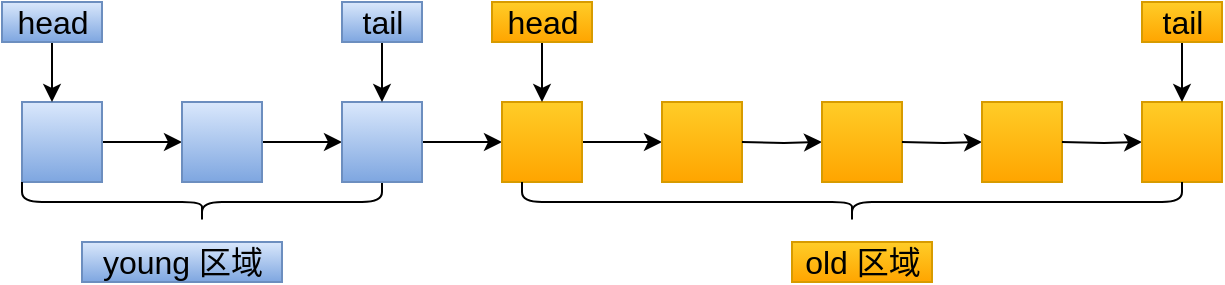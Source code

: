<mxfile version="17.2.1" type="github">
  <diagram id="JSQdWHfdcjKl3oOB47ni" name="Page-1">
    <mxGraphModel dx="1185" dy="688" grid="1" gridSize="10" guides="1" tooltips="1" connect="1" arrows="1" fold="1" page="1" pageScale="1" pageWidth="827" pageHeight="1169" math="0" shadow="0">
      <root>
        <mxCell id="0" />
        <mxCell id="1" parent="0" />
        <mxCell id="36dTGkvyV7a4MGbIrBz_-32" style="edgeStyle=orthogonalEdgeStyle;rounded=0;orthogonalLoop=1;jettySize=auto;html=1;entryX=0;entryY=0.5;entryDx=0;entryDy=0;fontSize=16;" edge="1" parent="1" source="36dTGkvyV7a4MGbIrBz_-1" target="36dTGkvyV7a4MGbIrBz_-9">
          <mxGeometry relative="1" as="geometry" />
        </mxCell>
        <mxCell id="36dTGkvyV7a4MGbIrBz_-1" value="" style="rounded=0;whiteSpace=wrap;html=1;fontSize=16;fillColor=#dae8fc;strokeColor=#6c8ebf;gradientColor=#7ea6e0;" vertex="1" parent="1">
          <mxGeometry x="120" y="240" width="40" height="40" as="geometry" />
        </mxCell>
        <mxCell id="36dTGkvyV7a4MGbIrBz_-3" value="" style="endArrow=classic;html=1;rounded=0;entryX=0;entryY=0;entryDx=0;entryDy=0;fontSize=16;" edge="1" parent="1">
          <mxGeometry width="50" height="50" relative="1" as="geometry">
            <mxPoint x="135" y="210" as="sourcePoint" />
            <mxPoint x="135" y="240" as="targetPoint" />
          </mxGeometry>
        </mxCell>
        <mxCell id="36dTGkvyV7a4MGbIrBz_-4" value="head" style="text;html=1;align=center;verticalAlign=middle;resizable=0;points=[];autosize=1;strokeColor=#6c8ebf;fillColor=#dae8fc;fontSize=16;gradientColor=#7ea6e0;" vertex="1" parent="1">
          <mxGeometry x="110" y="190" width="50" height="20" as="geometry" />
        </mxCell>
        <mxCell id="36dTGkvyV7a4MGbIrBz_-33" style="edgeStyle=orthogonalEdgeStyle;rounded=0;orthogonalLoop=1;jettySize=auto;html=1;entryX=0;entryY=0.5;entryDx=0;entryDy=0;fontSize=16;" edge="1" parent="1" source="36dTGkvyV7a4MGbIrBz_-9" target="36dTGkvyV7a4MGbIrBz_-31">
          <mxGeometry relative="1" as="geometry" />
        </mxCell>
        <mxCell id="36dTGkvyV7a4MGbIrBz_-9" value="" style="rounded=0;whiteSpace=wrap;html=1;fontSize=16;fillColor=#dae8fc;strokeColor=#6c8ebf;gradientColor=#7ea6e0;" vertex="1" parent="1">
          <mxGeometry x="200" y="240" width="40" height="40" as="geometry" />
        </mxCell>
        <mxCell id="36dTGkvyV7a4MGbIrBz_-26" value="" style="shape=curlyBracket;whiteSpace=wrap;html=1;rounded=1;flipH=1;fontSize=16;rotation=90;" vertex="1" parent="1">
          <mxGeometry x="200" y="200" width="20" height="180" as="geometry" />
        </mxCell>
        <mxCell id="36dTGkvyV7a4MGbIrBz_-29" value="young 区域" style="text;html=1;align=center;verticalAlign=middle;resizable=0;points=[];autosize=1;strokeColor=#6c8ebf;fillColor=#dae8fc;fontSize=16;gradientColor=#7ea6e0;" vertex="1" parent="1">
          <mxGeometry x="150" y="310" width="100" height="20" as="geometry" />
        </mxCell>
        <mxCell id="36dTGkvyV7a4MGbIrBz_-30" value="old 区域" style="text;html=1;align=center;verticalAlign=middle;resizable=0;points=[];autosize=1;strokeColor=#d79b00;fillColor=#ffcd28;fontSize=16;gradientColor=#ffa500;" vertex="1" parent="1">
          <mxGeometry x="505" y="310" width="70" height="20" as="geometry" />
        </mxCell>
        <mxCell id="36dTGkvyV7a4MGbIrBz_-34" style="edgeStyle=orthogonalEdgeStyle;rounded=0;orthogonalLoop=1;jettySize=auto;html=1;entryX=0;entryY=0.5;entryDx=0;entryDy=0;fontSize=16;" edge="1" parent="1" source="36dTGkvyV7a4MGbIrBz_-31">
          <mxGeometry relative="1" as="geometry">
            <mxPoint x="360" y="260" as="targetPoint" />
          </mxGeometry>
        </mxCell>
        <mxCell id="36dTGkvyV7a4MGbIrBz_-31" value="" style="rounded=0;whiteSpace=wrap;html=1;fontSize=16;fillColor=#dae8fc;strokeColor=#6c8ebf;gradientColor=#7ea6e0;" vertex="1" parent="1">
          <mxGeometry x="280" y="240" width="40" height="40" as="geometry" />
        </mxCell>
        <mxCell id="36dTGkvyV7a4MGbIrBz_-39" style="edgeStyle=orthogonalEdgeStyle;rounded=0;orthogonalLoop=1;jettySize=auto;html=1;entryX=0;entryY=0.5;entryDx=0;entryDy=0;fontSize=16;" edge="1" parent="1" source="36dTGkvyV7a4MGbIrBz_-35" target="36dTGkvyV7a4MGbIrBz_-38">
          <mxGeometry relative="1" as="geometry" />
        </mxCell>
        <mxCell id="36dTGkvyV7a4MGbIrBz_-35" value="" style="rounded=0;whiteSpace=wrap;html=1;fontSize=16;fillColor=#ffcd28;gradientColor=#ffa500;strokeColor=#d79b00;" vertex="1" parent="1">
          <mxGeometry x="360" y="240" width="40" height="40" as="geometry" />
        </mxCell>
        <mxCell id="36dTGkvyV7a4MGbIrBz_-36" value="" style="endArrow=classic;html=1;rounded=0;entryX=0;entryY=0;entryDx=0;entryDy=0;fontSize=16;" edge="1" parent="1">
          <mxGeometry width="50" height="50" relative="1" as="geometry">
            <mxPoint x="300" y="210" as="sourcePoint" />
            <mxPoint x="300" y="240" as="targetPoint" />
          </mxGeometry>
        </mxCell>
        <mxCell id="36dTGkvyV7a4MGbIrBz_-37" value="tail" style="text;html=1;align=center;verticalAlign=middle;resizable=0;points=[];autosize=1;strokeColor=#6c8ebf;fillColor=#dae8fc;fontSize=16;gradientColor=#7ea6e0;" vertex="1" parent="1">
          <mxGeometry x="280" y="190" width="40" height="20" as="geometry" />
        </mxCell>
        <mxCell id="36dTGkvyV7a4MGbIrBz_-38" value="" style="rounded=0;whiteSpace=wrap;html=1;fontSize=16;fillColor=#ffcd28;gradientColor=#ffa500;strokeColor=#d79b00;" vertex="1" parent="1">
          <mxGeometry x="440" y="240" width="40" height="40" as="geometry" />
        </mxCell>
        <mxCell id="36dTGkvyV7a4MGbIrBz_-40" style="edgeStyle=orthogonalEdgeStyle;rounded=0;orthogonalLoop=1;jettySize=auto;html=1;entryX=0;entryY=0.5;entryDx=0;entryDy=0;fontSize=16;" edge="1" parent="1" target="36dTGkvyV7a4MGbIrBz_-41">
          <mxGeometry relative="1" as="geometry">
            <mxPoint x="480" y="260" as="sourcePoint" />
          </mxGeometry>
        </mxCell>
        <mxCell id="36dTGkvyV7a4MGbIrBz_-41" value="" style="rounded=0;whiteSpace=wrap;html=1;fontSize=16;fillColor=#ffcd28;gradientColor=#ffa500;strokeColor=#d79b00;" vertex="1" parent="1">
          <mxGeometry x="520" y="240" width="40" height="40" as="geometry" />
        </mxCell>
        <mxCell id="36dTGkvyV7a4MGbIrBz_-42" style="edgeStyle=orthogonalEdgeStyle;rounded=0;orthogonalLoop=1;jettySize=auto;html=1;entryX=0;entryY=0.5;entryDx=0;entryDy=0;fontSize=16;" edge="1" parent="1" target="36dTGkvyV7a4MGbIrBz_-43">
          <mxGeometry relative="1" as="geometry">
            <mxPoint x="560" y="260" as="sourcePoint" />
          </mxGeometry>
        </mxCell>
        <mxCell id="36dTGkvyV7a4MGbIrBz_-43" value="" style="rounded=0;whiteSpace=wrap;html=1;fontSize=16;fillColor=#ffcd28;gradientColor=#ffa500;strokeColor=#d79b00;" vertex="1" parent="1">
          <mxGeometry x="600" y="240" width="40" height="40" as="geometry" />
        </mxCell>
        <mxCell id="36dTGkvyV7a4MGbIrBz_-44" style="edgeStyle=orthogonalEdgeStyle;rounded=0;orthogonalLoop=1;jettySize=auto;html=1;entryX=0;entryY=0.5;entryDx=0;entryDy=0;fontSize=16;" edge="1" parent="1" target="36dTGkvyV7a4MGbIrBz_-45">
          <mxGeometry relative="1" as="geometry">
            <mxPoint x="640" y="260" as="sourcePoint" />
          </mxGeometry>
        </mxCell>
        <mxCell id="36dTGkvyV7a4MGbIrBz_-45" value="" style="rounded=0;whiteSpace=wrap;html=1;fontSize=16;fillColor=#ffcd28;gradientColor=#ffa500;strokeColor=#d79b00;" vertex="1" parent="1">
          <mxGeometry x="680" y="240" width="40" height="40" as="geometry" />
        </mxCell>
        <mxCell id="36dTGkvyV7a4MGbIrBz_-46" value="" style="endArrow=classic;html=1;rounded=0;entryX=0;entryY=0;entryDx=0;entryDy=0;fontSize=16;" edge="1" parent="1">
          <mxGeometry width="50" height="50" relative="1" as="geometry">
            <mxPoint x="700" y="210" as="sourcePoint" />
            <mxPoint x="700" y="240" as="targetPoint" />
          </mxGeometry>
        </mxCell>
        <mxCell id="36dTGkvyV7a4MGbIrBz_-47" value="tail" style="text;html=1;align=center;verticalAlign=middle;resizable=0;points=[];autosize=1;strokeColor=#d79b00;fillColor=#ffcd28;fontSize=16;gradientColor=#ffa500;" vertex="1" parent="1">
          <mxGeometry x="680" y="190" width="40" height="20" as="geometry" />
        </mxCell>
        <mxCell id="36dTGkvyV7a4MGbIrBz_-48" value="" style="endArrow=classic;html=1;rounded=0;entryX=0;entryY=0;entryDx=0;entryDy=0;fontSize=16;" edge="1" parent="1">
          <mxGeometry width="50" height="50" relative="1" as="geometry">
            <mxPoint x="380" y="210" as="sourcePoint" />
            <mxPoint x="380" y="240" as="targetPoint" />
          </mxGeometry>
        </mxCell>
        <mxCell id="36dTGkvyV7a4MGbIrBz_-49" value="head" style="text;html=1;align=center;verticalAlign=middle;resizable=0;points=[];autosize=1;strokeColor=#d79b00;fillColor=#ffcd28;fontSize=16;gradientColor=#ffa500;" vertex="1" parent="1">
          <mxGeometry x="355" y="190" width="50" height="20" as="geometry" />
        </mxCell>
        <mxCell id="36dTGkvyV7a4MGbIrBz_-50" value="" style="shape=curlyBracket;whiteSpace=wrap;html=1;rounded=1;flipH=1;fontSize=16;rotation=90;" vertex="1" parent="1">
          <mxGeometry x="525" y="125" width="20" height="330" as="geometry" />
        </mxCell>
      </root>
    </mxGraphModel>
  </diagram>
</mxfile>
